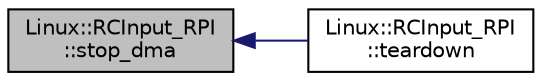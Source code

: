 digraph "Linux::RCInput_RPI::stop_dma"
{
 // INTERACTIVE_SVG=YES
  edge [fontname="Helvetica",fontsize="10",labelfontname="Helvetica",labelfontsize="10"];
  node [fontname="Helvetica",fontsize="10",shape=record];
  rankdir="LR";
  Node1 [label="Linux::RCInput_RPI\l::stop_dma",height=0.2,width=0.4,color="black", fillcolor="grey75", style="filled", fontcolor="black"];
  Node1 -> Node2 [dir="back",color="midnightblue",fontsize="10",style="solid",fontname="Helvetica"];
  Node2 [label="Linux::RCInput_RPI\l::teardown",height=0.2,width=0.4,color="black", fillcolor="white", style="filled",URL="$classLinux_1_1RCInput__RPI.html#a4c89c8231734ec8eb90f4649796c87af"];
}
